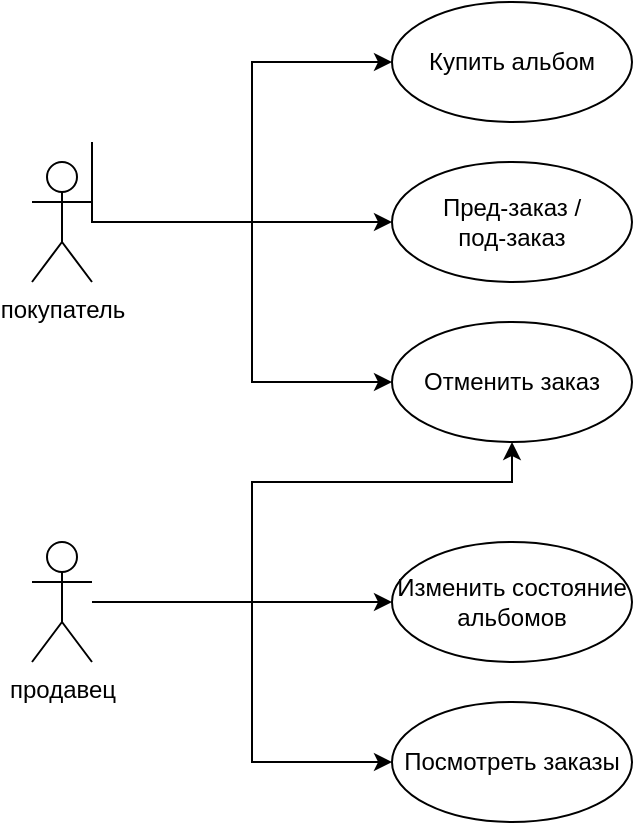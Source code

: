 <mxfile version="16.6.3" type="device"><diagram id="vNeGHsswX_2ydRDsQ9lT" name="Page-1"><mxGraphModel dx="1038" dy="547" grid="1" gridSize="10" guides="1" tooltips="1" connect="1" arrows="1" fold="1" page="1" pageScale="1" pageWidth="827" pageHeight="1169" math="0" shadow="0"><root><mxCell id="0"/><mxCell id="1" parent="0"/><mxCell id="ecuvbYBNx_Uaht5hqUlU-8" style="edgeStyle=orthogonalEdgeStyle;rounded=0;orthogonalLoop=1;jettySize=auto;html=1;entryX=0;entryY=0.5;entryDx=0;entryDy=0;" edge="1" parent="1" target="ecuvbYBNx_Uaht5hqUlU-5"><mxGeometry relative="1" as="geometry"><mxPoint x="220" y="140" as="sourcePoint"/><Array as="points"><mxPoint x="220" y="180"/><mxPoint x="300" y="180"/><mxPoint x="300" y="100"/></Array></mxGeometry></mxCell><mxCell id="ecuvbYBNx_Uaht5hqUlU-9" style="edgeStyle=orthogonalEdgeStyle;rounded=0;orthogonalLoop=1;jettySize=auto;html=1;entryX=0;entryY=0.5;entryDx=0;entryDy=0;" edge="1" parent="1" target="ecuvbYBNx_Uaht5hqUlU-6"><mxGeometry relative="1" as="geometry"><mxPoint x="220" y="180" as="sourcePoint"/><Array as="points"><mxPoint x="260" y="180"/><mxPoint x="260" y="180"/></Array></mxGeometry></mxCell><mxCell id="ecuvbYBNx_Uaht5hqUlU-10" style="edgeStyle=orthogonalEdgeStyle;rounded=0;orthogonalLoop=1;jettySize=auto;html=1;entryX=0;entryY=0.5;entryDx=0;entryDy=0;" edge="1" parent="1" source="ecuvbYBNx_Uaht5hqUlU-1" target="ecuvbYBNx_Uaht5hqUlU-7"><mxGeometry relative="1" as="geometry"><Array as="points"><mxPoint x="300" y="180"/><mxPoint x="300" y="260"/></Array></mxGeometry></mxCell><mxCell id="ecuvbYBNx_Uaht5hqUlU-1" value="покупатель" style="shape=umlActor;verticalLabelPosition=bottom;verticalAlign=top;html=1;outlineConnect=0;" vertex="1" parent="1"><mxGeometry x="190" y="150" width="30" height="60" as="geometry"/></mxCell><mxCell id="ecuvbYBNx_Uaht5hqUlU-13" style="edgeStyle=orthogonalEdgeStyle;rounded=0;orthogonalLoop=1;jettySize=auto;html=1;entryX=0.5;entryY=1;entryDx=0;entryDy=0;" edge="1" parent="1" source="ecuvbYBNx_Uaht5hqUlU-2" target="ecuvbYBNx_Uaht5hqUlU-7"><mxGeometry relative="1" as="geometry"><Array as="points"><mxPoint x="300" y="370"/><mxPoint x="300" y="310"/><mxPoint x="430" y="310"/></Array></mxGeometry></mxCell><mxCell id="ecuvbYBNx_Uaht5hqUlU-15" style="edgeStyle=orthogonalEdgeStyle;rounded=0;orthogonalLoop=1;jettySize=auto;html=1;entryX=0;entryY=0.5;entryDx=0;entryDy=0;" edge="1" parent="1" source="ecuvbYBNx_Uaht5hqUlU-2" target="ecuvbYBNx_Uaht5hqUlU-11"><mxGeometry relative="1" as="geometry"/></mxCell><mxCell id="ecuvbYBNx_Uaht5hqUlU-16" style="edgeStyle=orthogonalEdgeStyle;rounded=0;orthogonalLoop=1;jettySize=auto;html=1;entryX=0;entryY=0.5;entryDx=0;entryDy=0;" edge="1" parent="1" source="ecuvbYBNx_Uaht5hqUlU-2" target="ecuvbYBNx_Uaht5hqUlU-14"><mxGeometry relative="1" as="geometry"><Array as="points"><mxPoint x="300" y="370"/><mxPoint x="300" y="450"/></Array></mxGeometry></mxCell><mxCell id="ecuvbYBNx_Uaht5hqUlU-2" value="продавец" style="shape=umlActor;verticalLabelPosition=bottom;verticalAlign=top;html=1;outlineConnect=0;" vertex="1" parent="1"><mxGeometry x="190" y="340" width="30" height="60" as="geometry"/></mxCell><mxCell id="ecuvbYBNx_Uaht5hqUlU-5" value="Купить альбом" style="ellipse;whiteSpace=wrap;html=1;" vertex="1" parent="1"><mxGeometry x="370" y="70" width="120" height="60" as="geometry"/></mxCell><mxCell id="ecuvbYBNx_Uaht5hqUlU-6" value="Пред-заказ / &lt;br&gt;под-заказ" style="ellipse;whiteSpace=wrap;html=1;" vertex="1" parent="1"><mxGeometry x="370" y="150" width="120" height="60" as="geometry"/></mxCell><mxCell id="ecuvbYBNx_Uaht5hqUlU-7" value="Отменить заказ" style="ellipse;whiteSpace=wrap;html=1;" vertex="1" parent="1"><mxGeometry x="370" y="230" width="120" height="60" as="geometry"/></mxCell><mxCell id="ecuvbYBNx_Uaht5hqUlU-11" value="Изменить состояние альбомов" style="ellipse;whiteSpace=wrap;html=1;" vertex="1" parent="1"><mxGeometry x="370" y="340" width="120" height="60" as="geometry"/></mxCell><mxCell id="ecuvbYBNx_Uaht5hqUlU-14" value="Посмотреть заказы" style="ellipse;whiteSpace=wrap;html=1;" vertex="1" parent="1"><mxGeometry x="370" y="420" width="120" height="60" as="geometry"/></mxCell></root></mxGraphModel></diagram></mxfile>